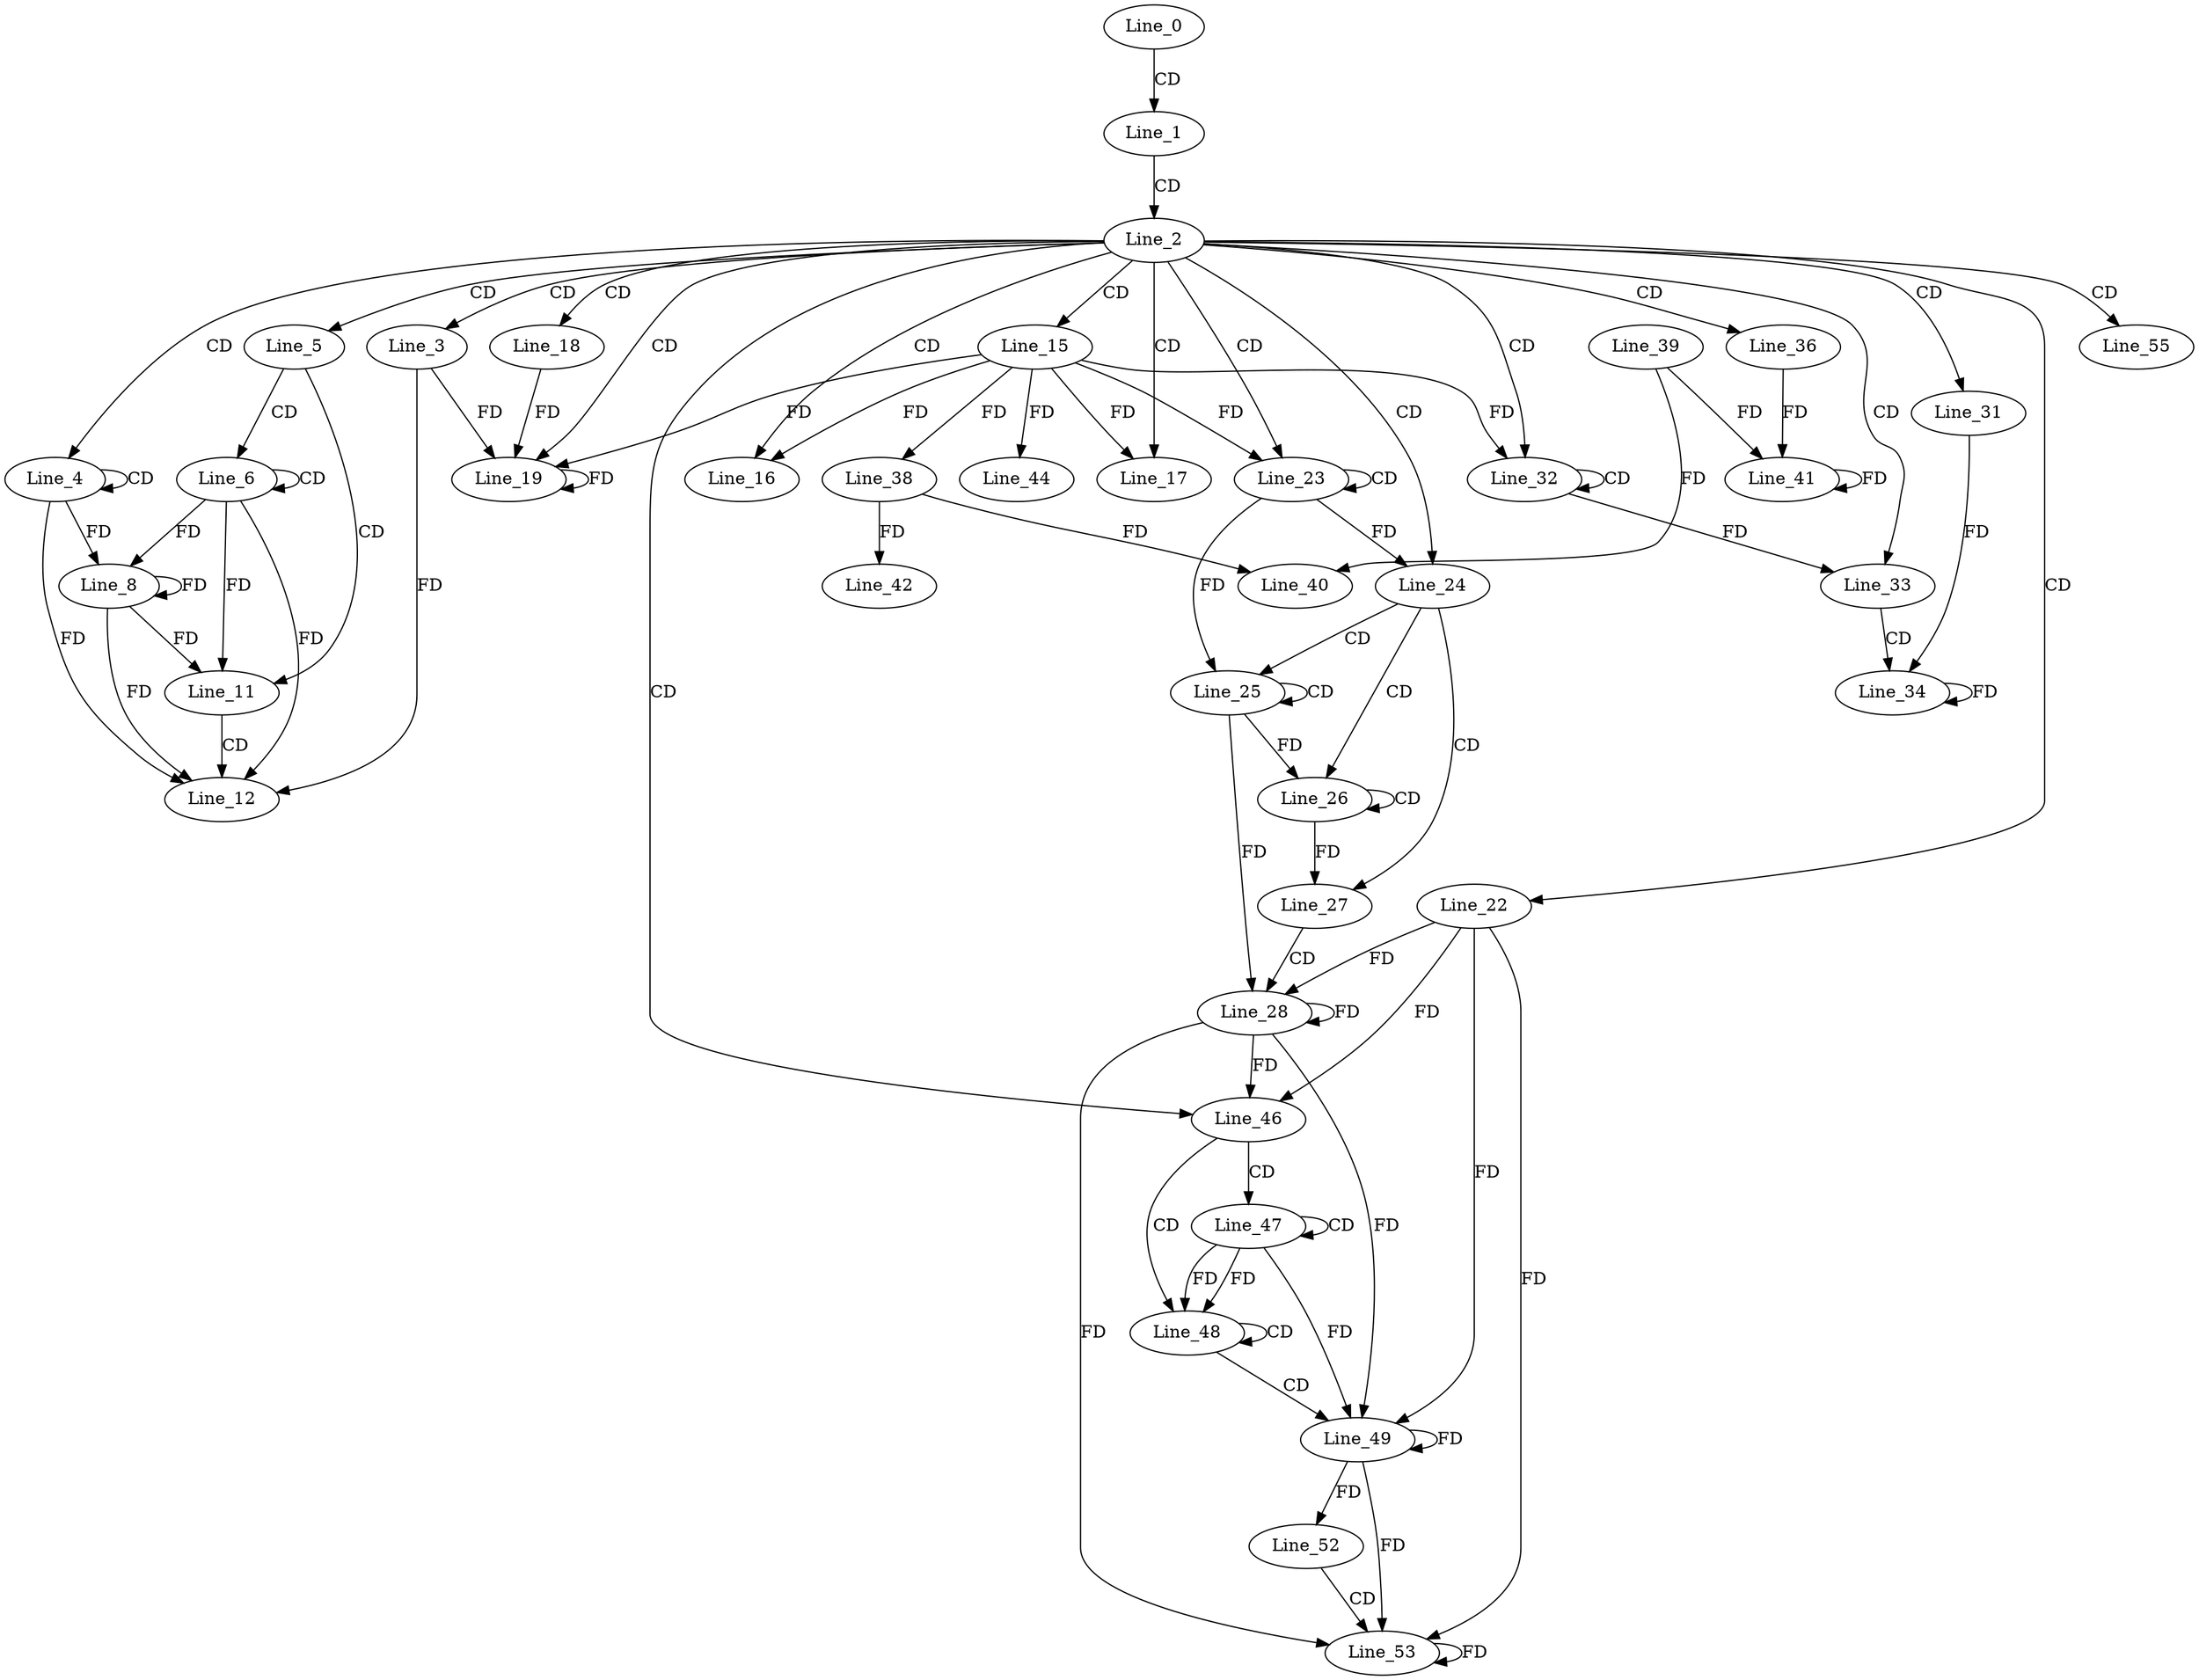 digraph G {
  Line_0;
  Line_1;
  Line_2;
  Line_3;
  Line_4;
  Line_4;
  Line_4;
  Line_5;
  Line_6;
  Line_6;
  Line_8;
  Line_8;
  Line_11;
  Line_12;
  Line_12;
  Line_15;
  Line_16;
  Line_17;
  Line_18;
  Line_19;
  Line_19;
  Line_19;
  Line_22;
  Line_23;
  Line_23;
  Line_24;
  Line_25;
  Line_25;
  Line_26;
  Line_26;
  Line_27;
  Line_28;
  Line_28;
  Line_28;
  Line_31;
  Line_32;
  Line_32;
  Line_33;
  Line_33;
  Line_34;
  Line_36;
  Line_38;
  Line_38;
  Line_38;
  Line_40;
  Line_39;
  Line_41;
  Line_41;
  Line_42;
  Line_44;
  Line_46;
  Line_47;
  Line_47;
  Line_48;
  Line_48;
  Line_49;
  Line_49;
  Line_49;
  Line_52;
  Line_53;
  Line_55;
  Line_0 -> Line_1 [ label="CD" ];
  Line_1 -> Line_2 [ label="CD" ];
  Line_2 -> Line_3 [ label="CD" ];
  Line_2 -> Line_4 [ label="CD" ];
  Line_4 -> Line_4 [ label="CD" ];
  Line_2 -> Line_5 [ label="CD" ];
  Line_5 -> Line_6 [ label="CD" ];
  Line_6 -> Line_6 [ label="CD" ];
  Line_6 -> Line_8 [ label="FD" ];
  Line_8 -> Line_8 [ label="FD" ];
  Line_4 -> Line_8 [ label="FD" ];
  Line_5 -> Line_11 [ label="CD" ];
  Line_6 -> Line_11 [ label="FD" ];
  Line_8 -> Line_11 [ label="FD" ];
  Line_11 -> Line_12 [ label="CD" ];
  Line_4 -> Line_12 [ label="FD" ];
  Line_6 -> Line_12 [ label="FD" ];
  Line_8 -> Line_12 [ label="FD" ];
  Line_3 -> Line_12 [ label="FD" ];
  Line_2 -> Line_15 [ label="CD" ];
  Line_2 -> Line_16 [ label="CD" ];
  Line_15 -> Line_16 [ label="FD" ];
  Line_2 -> Line_17 [ label="CD" ];
  Line_15 -> Line_17 [ label="FD" ];
  Line_2 -> Line_18 [ label="CD" ];
  Line_2 -> Line_19 [ label="CD" ];
  Line_18 -> Line_19 [ label="FD" ];
  Line_19 -> Line_19 [ label="FD" ];
  Line_3 -> Line_19 [ label="FD" ];
  Line_15 -> Line_19 [ label="FD" ];
  Line_2 -> Line_22 [ label="CD" ];
  Line_2 -> Line_23 [ label="CD" ];
  Line_23 -> Line_23 [ label="CD" ];
  Line_15 -> Line_23 [ label="FD" ];
  Line_2 -> Line_24 [ label="CD" ];
  Line_23 -> Line_24 [ label="FD" ];
  Line_24 -> Line_25 [ label="CD" ];
  Line_25 -> Line_25 [ label="CD" ];
  Line_23 -> Line_25 [ label="FD" ];
  Line_24 -> Line_26 [ label="CD" ];
  Line_26 -> Line_26 [ label="CD" ];
  Line_25 -> Line_26 [ label="FD" ];
  Line_24 -> Line_27 [ label="CD" ];
  Line_26 -> Line_27 [ label="FD" ];
  Line_27 -> Line_28 [ label="CD" ];
  Line_22 -> Line_28 [ label="FD" ];
  Line_28 -> Line_28 [ label="FD" ];
  Line_25 -> Line_28 [ label="FD" ];
  Line_2 -> Line_31 [ label="CD" ];
  Line_2 -> Line_32 [ label="CD" ];
  Line_32 -> Line_32 [ label="CD" ];
  Line_15 -> Line_32 [ label="FD" ];
  Line_2 -> Line_33 [ label="CD" ];
  Line_32 -> Line_33 [ label="FD" ];
  Line_33 -> Line_34 [ label="CD" ];
  Line_31 -> Line_34 [ label="FD" ];
  Line_34 -> Line_34 [ label="FD" ];
  Line_2 -> Line_36 [ label="CD" ];
  Line_15 -> Line_38 [ label="FD" ];
  Line_38 -> Line_40 [ label="FD" ];
  Line_39 -> Line_40 [ label="FD" ];
  Line_36 -> Line_41 [ label="FD" ];
  Line_41 -> Line_41 [ label="FD" ];
  Line_39 -> Line_41 [ label="FD" ];
  Line_38 -> Line_42 [ label="FD" ];
  Line_15 -> Line_44 [ label="FD" ];
  Line_2 -> Line_46 [ label="CD" ];
  Line_22 -> Line_46 [ label="FD" ];
  Line_28 -> Line_46 [ label="FD" ];
  Line_46 -> Line_47 [ label="CD" ];
  Line_47 -> Line_47 [ label="CD" ];
  Line_46 -> Line_48 [ label="CD" ];
  Line_47 -> Line_48 [ label="FD" ];
  Line_48 -> Line_48 [ label="CD" ];
  Line_47 -> Line_48 [ label="FD" ];
  Line_48 -> Line_49 [ label="CD" ];
  Line_22 -> Line_49 [ label="FD" ];
  Line_28 -> Line_49 [ label="FD" ];
  Line_49 -> Line_49 [ label="FD" ];
  Line_47 -> Line_49 [ label="FD" ];
  Line_49 -> Line_52 [ label="FD" ];
  Line_52 -> Line_53 [ label="CD" ];
  Line_22 -> Line_53 [ label="FD" ];
  Line_28 -> Line_53 [ label="FD" ];
  Line_49 -> Line_53 [ label="FD" ];
  Line_53 -> Line_53 [ label="FD" ];
  Line_2 -> Line_55 [ label="CD" ];
}
